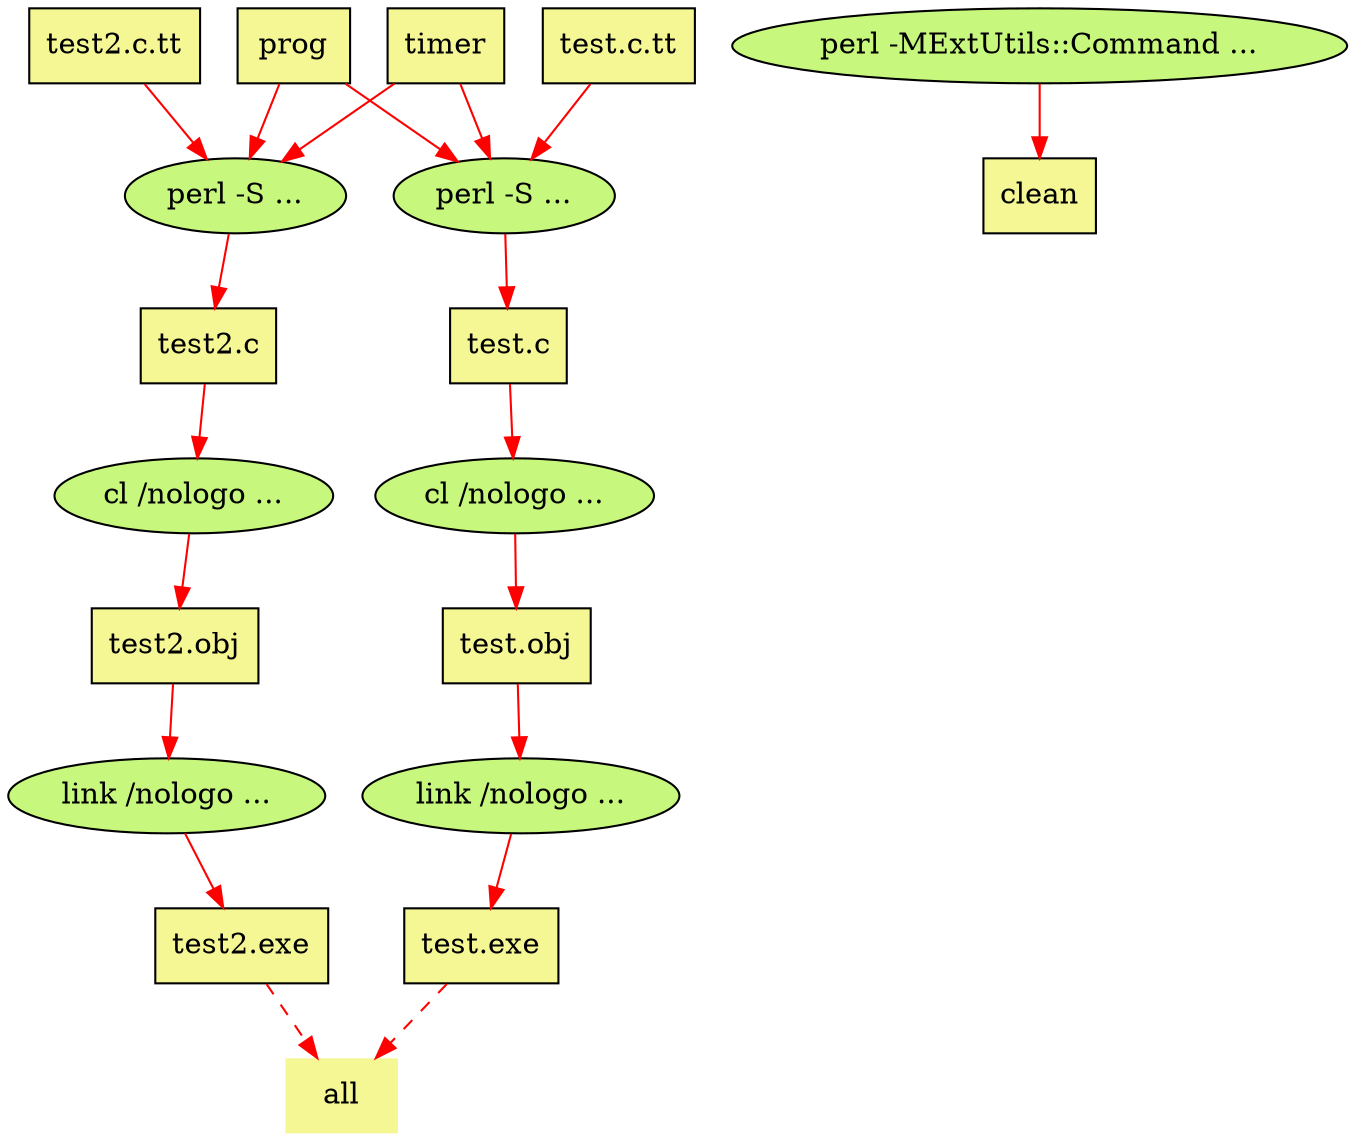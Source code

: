digraph test {
	graph [ratio=auto];
	node [label="\N", fillcolor="#f5f694", shape=box, style=filled];
	edge [color=red];
	all [label=all, shape=plaintext];
	node1 [label="test2.exe"];
	node2 [label="link /nologo ...", fillcolor="#c7f77c", shape=ellipse];
	node3 [label="test2.obj"];
	node4 [label="cl /nologo ...", fillcolor="#c7f77c", shape=ellipse];
	node5 [label="test2.c"];
	node6 [label="perl -S ...", fillcolor="#c7f77c", shape=ellipse];
	node7 [label="test2.c.tt"];
	prog [label=prog];
	timer [label=timer];
	node8 [label="test.exe"];
	node9 [label="link /nologo ...", fillcolor="#c7f77c", shape=ellipse];
	node10 [label="test.obj"];
	node11 [label="cl /nologo ...", fillcolor="#c7f77c", shape=ellipse];
	node12 [label="test.c"];
	node13 [label="perl -S ...", fillcolor="#c7f77c", shape=ellipse];
	node14 [label="test.c.tt"];
	clean [label=clean];
	node15 [label="perl -MExtUtils::Command ...", fillcolor="#c7f77c", shape=ellipse];
	node2 -> node1;
	node4 -> node3;
	node6 -> node5;
	node9 -> node8;
	node11 -> node10;
	node13 -> node12;
	node15 -> clean;
	prog -> node6;
	prog -> node13;
	node12 -> node11;
	node14 -> node13;
	node8 -> all [style=dashed];
	node10 -> node9;
	node5 -> node4;
	node7 -> node6;
	node1 -> all [style=dashed];
	node3 -> node2;
	timer -> node6;
	timer -> node13;
}
